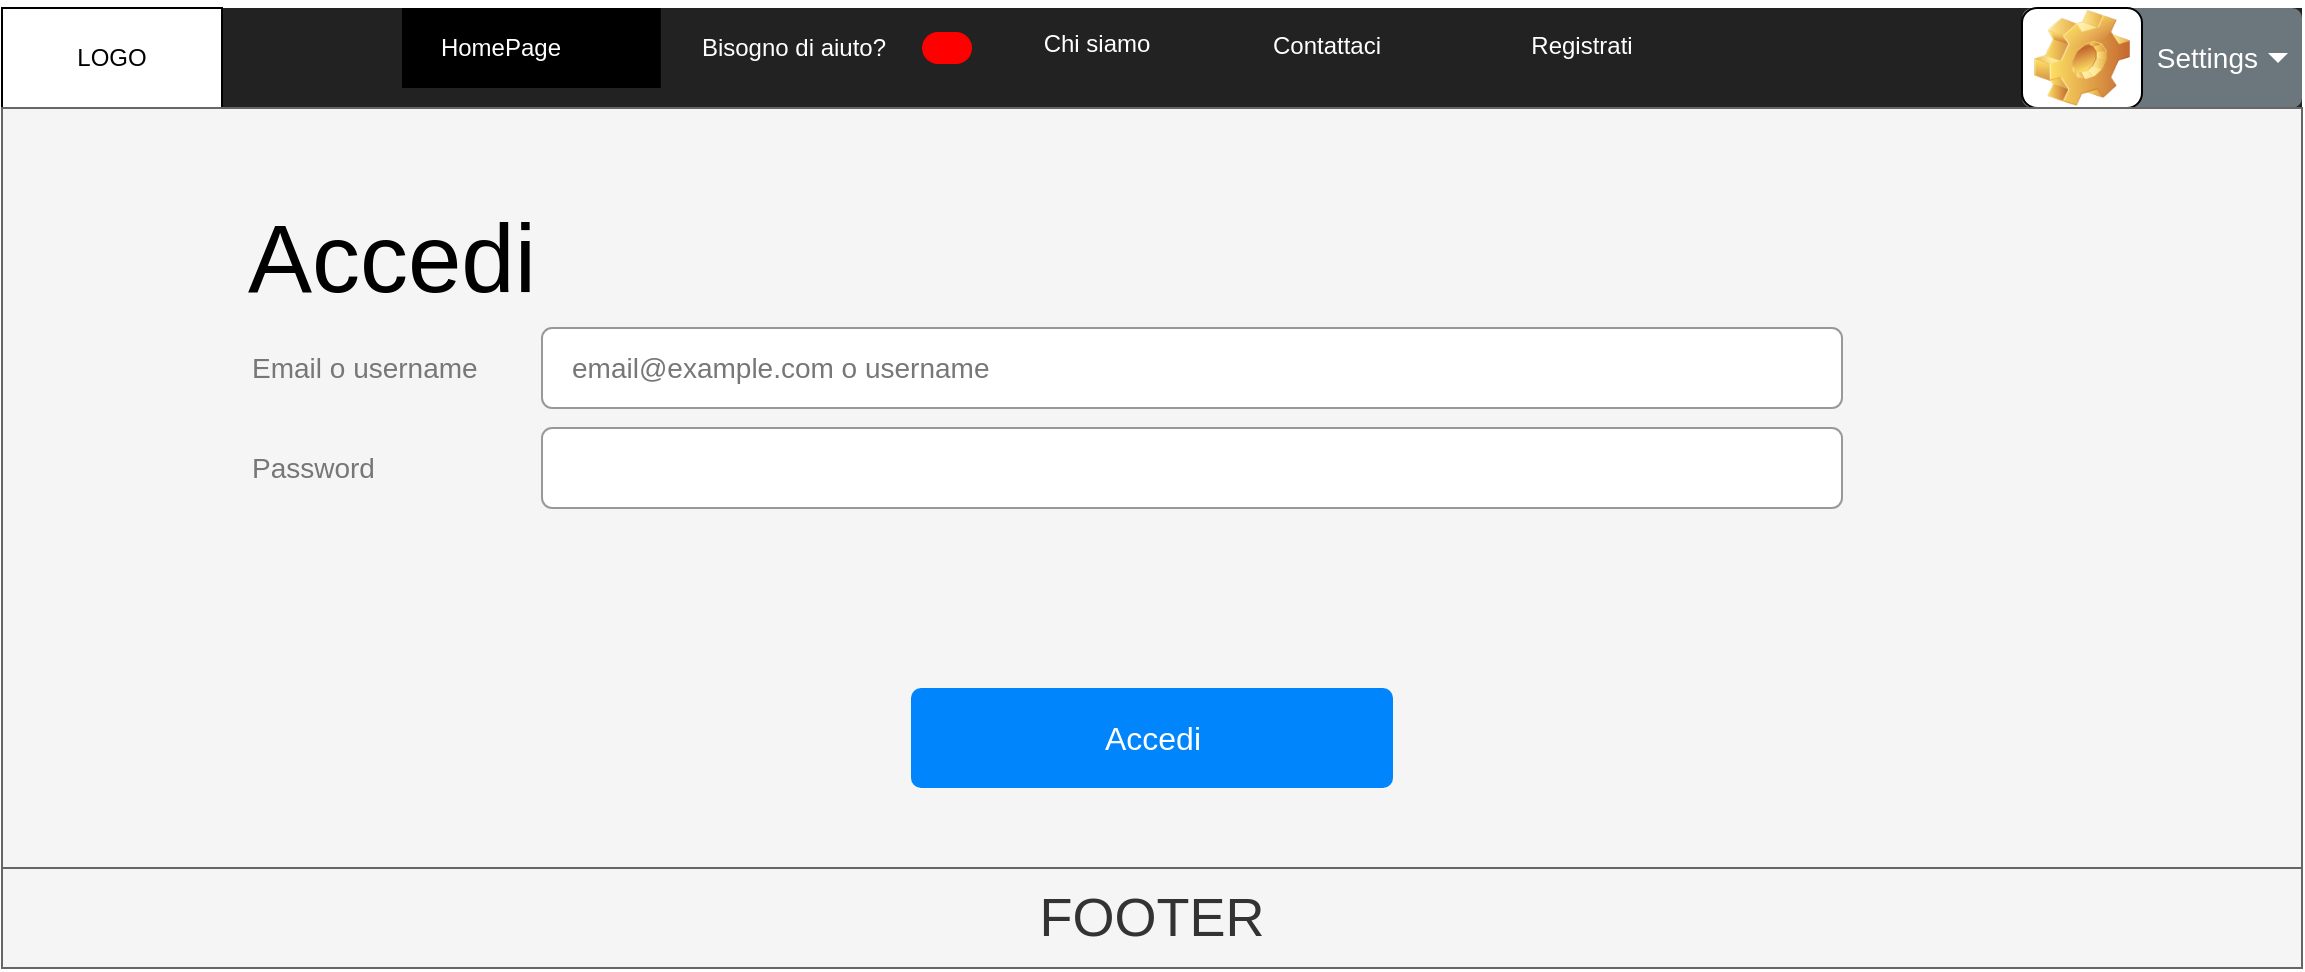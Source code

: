 <mxfile version="14.4.3" type="device"><diagram name="Page-1" id="c9db0220-8083-56f3-ca83-edcdcd058819"><mxGraphModel dx="1038" dy="532" grid="1" gridSize="10" guides="1" tooltips="1" connect="1" arrows="1" fold="1" page="1" pageScale="1.5" pageWidth="826" pageHeight="1169" background="#ffffff" math="0" shadow="0"><root><mxCell id="0" style=";html=1;"/><mxCell id="1" style=";html=1;" parent="0"/><mxCell id="3d76a8aef4d5c911-1" value="" style="html=1;shadow=0;dashed=0;shape=mxgraph.bootstrap.rect;fillColor=#222222;strokeColor=none;whiteSpace=wrap;rounded=0;fontSize=12;fontColor=#000000;align=center;" parent="1" vertex="1"><mxGeometry x="40" y="70" width="1150" height="50" as="geometry"/></mxCell><mxCell id="3d76a8aef4d5c911-2" value="Company" style="html=1;shadow=0;dashed=0;fillColor=none;strokeColor=none;shape=mxgraph.bootstrap.rect;fontColor=#999999;fontSize=14;whiteSpace=wrap;" parent="3d76a8aef4d5c911-1" vertex="1"><mxGeometry width="115" height="26.667" as="geometry"/></mxCell><mxCell id="3d76a8aef4d5c911-3" value="HomePage" style="html=1;shadow=0;dashed=0;shape=mxgraph.bootstrap.rect;fillColor=#000000;strokeColor=none;fontColor=#ffffff;spacingRight=30;whiteSpace=wrap;" parent="3d76a8aef4d5c911-1" vertex="1"><mxGeometry x="200" width="129.38" height="40" as="geometry"/></mxCell><mxCell id="3d76a8aef4d5c911-5" value="&lt;font color=&quot;#ffffff&quot;&gt;Bisogno di aiuto?&lt;/font&gt;" style="html=1;shadow=0;dashed=0;fillColor=none;strokeColor=none;shape=mxgraph.bootstrap.rect;fontColor=#999999;spacingRight=30;whiteSpace=wrap;" parent="3d76a8aef4d5c911-1" vertex="1"><mxGeometry x="331.88" width="158.13" height="40" as="geometry"/></mxCell><mxCell id="3d76a8aef4d5c911-6" value="" style="html=1;shadow=0;dashed=0;shape=mxgraph.bootstrap.rrect;rSize=8;fillColor=#ff0000;strokeColor=none;fontColor=#ffffff;whiteSpace=wrap;" parent="3d76a8aef4d5c911-5" vertex="1"><mxGeometry x="1" y="0.5" width="25" height="16" relative="1" as="geometry"><mxPoint x="-30" y="-8" as="offset"/></mxGeometry></mxCell><mxCell id="3d76a8aef4d5c911-7" value="&lt;font color=&quot;#ffffff&quot;&gt;Chi siamo&lt;/font&gt;" style="html=1;shadow=0;dashed=0;fillColor=none;strokeColor=none;shape=mxgraph.bootstrap.rect;fontColor=#999999;whiteSpace=wrap;" parent="3d76a8aef4d5c911-1" vertex="1"><mxGeometry x="490" y="-3.33" width="115" height="43.33" as="geometry"/></mxCell><mxCell id="3d76a8aef4d5c911-8" value="&lt;font color=&quot;#ffffff&quot;&gt;Contattaci&lt;/font&gt;" style="html=1;shadow=0;dashed=0;fillColor=none;strokeColor=none;shape=mxgraph.bootstrap.rect;fontColor=#999999;whiteSpace=wrap;" parent="3d76a8aef4d5c911-1" vertex="1"><mxGeometry x="605" y="-1.66" width="115" height="41.66" as="geometry"/></mxCell><mxCell id="LqHVTUGFcQ9HSbOH9jTo-1" value="LOGO" style="rounded=0;whiteSpace=wrap;html=1;" parent="3d76a8aef4d5c911-1" vertex="1"><mxGeometry width="110" height="50" as="geometry"/></mxCell><mxCell id="LqHVTUGFcQ9HSbOH9jTo-5" value="&lt;font color=&quot;#ffffff&quot;&gt;Registrati&lt;/font&gt;" style="html=1;shadow=0;dashed=0;fillColor=none;strokeColor=none;shape=mxgraph.bootstrap.rect;fontColor=#999999;whiteSpace=wrap;" parent="3d76a8aef4d5c911-1" vertex="1"><mxGeometry x="720" y="-1.66" width="140" height="41.66" as="geometry"/></mxCell><mxCell id="LqHVTUGFcQ9HSbOH9jTo-6" value="Settings" style="html=1;shadow=0;dashed=0;shape=mxgraph.bootstrap.rrect;rSize=5;strokeColor=none;strokeWidth=1;fillColor=#6C767D;fontColor=#ffffff;whiteSpace=wrap;align=right;verticalAlign=middle;fontStyle=0;fontSize=14;spacingRight=20;" parent="3d76a8aef4d5c911-1" vertex="1"><mxGeometry x="1010" width="140" height="50" as="geometry"/></mxCell><mxCell id="LqHVTUGFcQ9HSbOH9jTo-7" value="" style="shape=triangle;direction=south;fillColor=#ffffff;strokeColor=none;perimeter=none;" parent="LqHVTUGFcQ9HSbOH9jTo-6" vertex="1"><mxGeometry x="1" y="0.5" width="10" height="5" relative="1" as="geometry"><mxPoint x="-17" y="-2.5" as="offset"/></mxGeometry></mxCell><mxCell id="LqHVTUGFcQ9HSbOH9jTo-8" value="Icon" style="icon;html=1;image=img/clipart/Gear_128x128.png" parent="LqHVTUGFcQ9HSbOH9jTo-6" vertex="1"><mxGeometry width="60" height="50" as="geometry"/></mxCell><mxCell id="3d76a8aef4d5c911-17" value="Template name" style="html=1;shadow=0;dashed=0;shape=mxgraph.bootstrap.rect;strokeColor=none;fillColor=none;fontColor=#999999;align=left;spacingLeft=5;whiteSpace=wrap;rounded=0;" parent="1" vertex="1"><mxGeometry x="40" y="130" width="200" height="20" as="geometry"/></mxCell><mxCell id="LqHVTUGFcQ9HSbOH9jTo-25" value="" style="rounded=0;whiteSpace=wrap;html=1;fillColor=#f5f5f5;strokeColor=#666666;fontColor=#333333;" parent="1" vertex="1"><mxGeometry x="40" y="120" width="1150" height="380" as="geometry"/></mxCell><mxCell id="LqHVTUGFcQ9HSbOH9jTo-27" value="Email o username" style="strokeColor=none;fillColor=none;fontColor=#777777;whiteSpace=wrap;align=left;verticalAlign=middle;fontStyle=0;fontSize=14;spacing=15;" parent="1" vertex="1"><mxGeometry x="150" y="230" width="150" height="40" as="geometry"/></mxCell><mxCell id="LqHVTUGFcQ9HSbOH9jTo-29" value="Password" style="strokeColor=none;fillColor=none;fontColor=#777777;whiteSpace=wrap;align=left;verticalAlign=middle;fontStyle=0;fontSize=14;spacing=15;" parent="1" vertex="1"><mxGeometry x="150" y="280" width="150" height="40" as="geometry"/></mxCell><mxCell id="LqHVTUGFcQ9HSbOH9jTo-30" value="" style="html=1;shadow=0;dashed=0;shape=mxgraph.bootstrap.rrect;rSize=5;strokeColor=#999999;fillColor=#ffffff;fontColor=#777777;whiteSpace=wrap;align=left;verticalAlign=middle;fontStyle=0;fontSize=14;spacing=15;" parent="1" vertex="1"><mxGeometry x="310" y="280" width="650" height="40" as="geometry"/></mxCell><mxCell id="LqHVTUGFcQ9HSbOH9jTo-31" value="&lt;font style=&quot;font-size: 48px&quot;&gt;Accedi&lt;/font&gt;" style="text;html=1;strokeColor=none;fillColor=none;align=center;verticalAlign=middle;whiteSpace=wrap;rounded=0;" parent="1" vertex="1"><mxGeometry x="170" y="170" width="130" height="50" as="geometry"/></mxCell><mxCell id="LqHVTUGFcQ9HSbOH9jTo-40" value="&lt;font style=&quot;font-size: 27px&quot;&gt;FOOTER&lt;/font&gt;" style="rounded=0;whiteSpace=wrap;html=1;fillColor=#f5f5f5;strokeColor=#666666;fontColor=#333333;" parent="1" vertex="1"><mxGeometry x="40" y="500" width="1150" height="50" as="geometry"/></mxCell><mxCell id="LqHVTUGFcQ9HSbOH9jTo-44" value="&lt;span&gt;email@example.com o username&lt;/span&gt;" style="html=1;shadow=0;dashed=0;shape=mxgraph.bootstrap.rrect;rSize=5;strokeColor=#999999;fillColor=#ffffff;fontColor=#777777;whiteSpace=wrap;align=left;verticalAlign=middle;fontStyle=0;fontSize=14;spacing=15;" parent="1" vertex="1"><mxGeometry x="310" y="230" width="650" height="40" as="geometry"/></mxCell><mxCell id="LqHVTUGFcQ9HSbOH9jTo-46" value="Accedi" style="html=1;shadow=0;dashed=0;shape=mxgraph.bootstrap.rrect;rSize=5;strokeColor=none;strokeWidth=1;fillColor=#0085FC;fontColor=#FFFFFF;whiteSpace=wrap;align=center;verticalAlign=middle;spacingLeft=0;fontStyle=0;fontSize=16;spacing=5;" parent="1" vertex="1"><mxGeometry x="494.5" y="410" width="241" height="50" as="geometry"/></mxCell></root></mxGraphModel></diagram></mxfile>